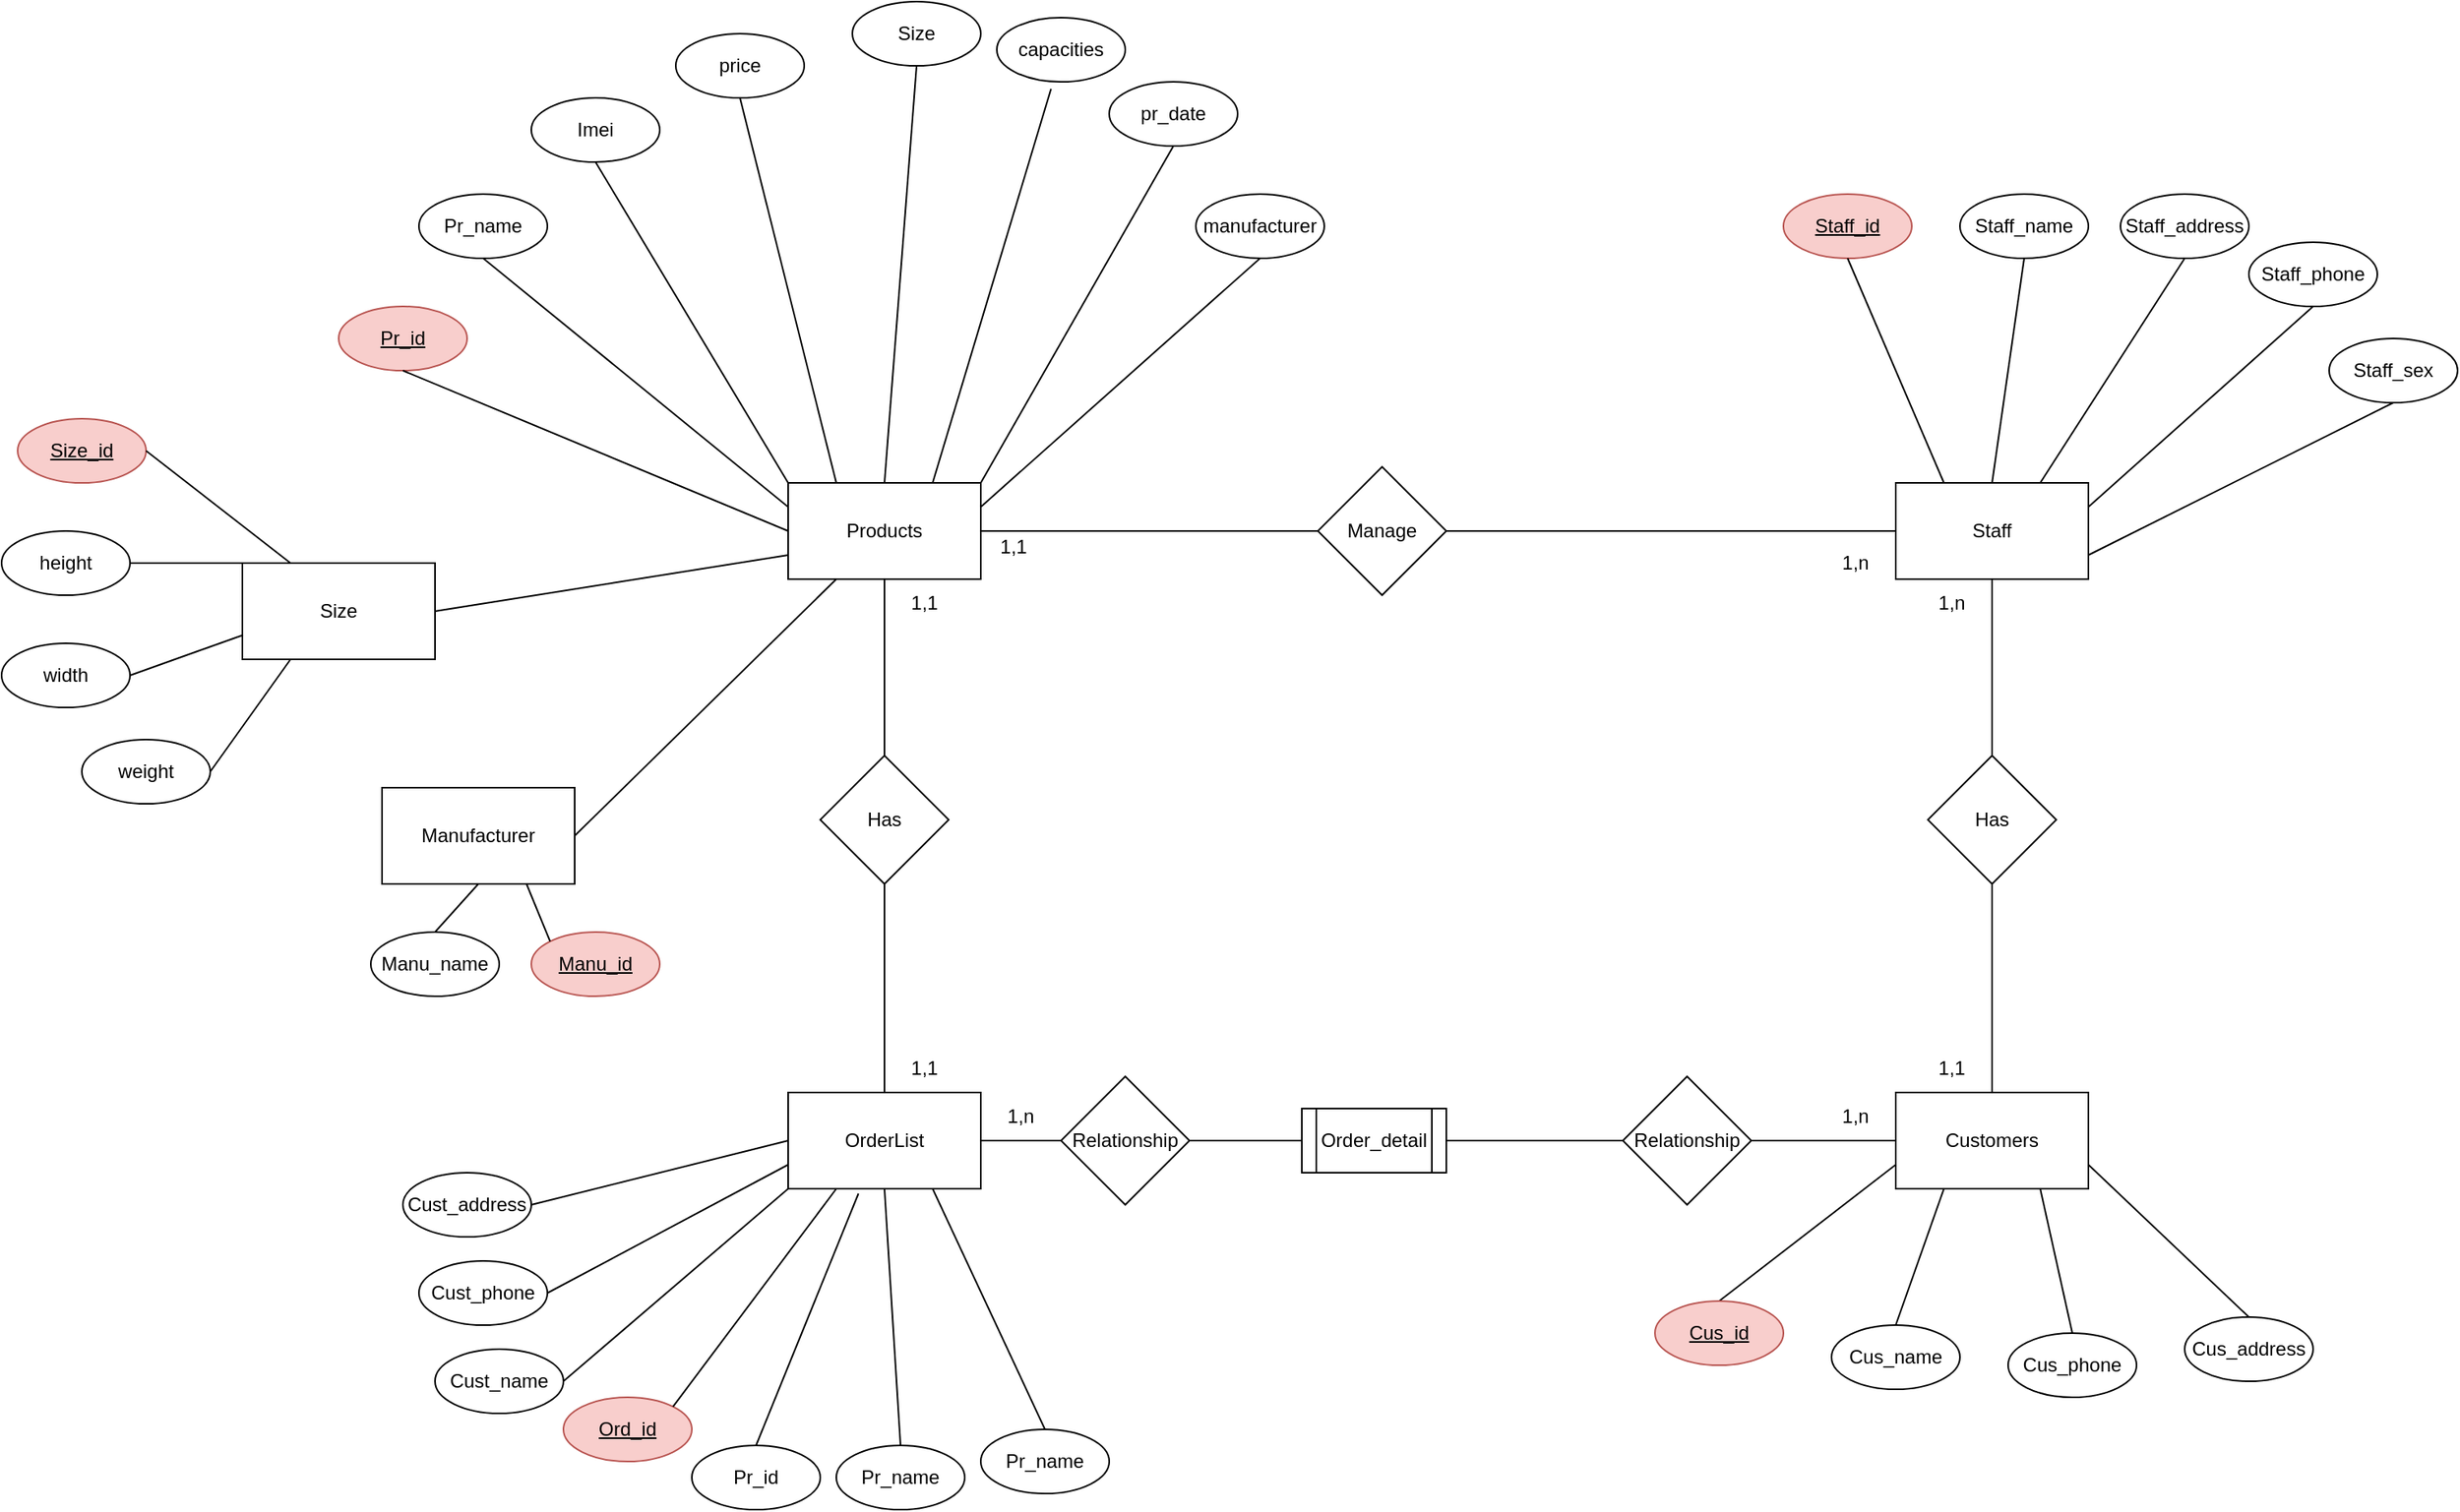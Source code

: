 <mxfile version="20.5.3" type="github">
  <diagram id="6y9qO94y8-QIFHaOcOvy" name="Trang-1">
    <mxGraphModel dx="2424" dy="1998" grid="1" gridSize="10" guides="1" tooltips="1" connect="1" arrows="1" fold="1" page="1" pageScale="1" pageWidth="827" pageHeight="1169" math="0" shadow="0">
      <root>
        <mxCell id="0" />
        <mxCell id="1" parent="0" />
        <mxCell id="CcJgX-3sCyBQk0ZpxTx1-1" value="Products" style="rounded=0;whiteSpace=wrap;html=1;" parent="1" vertex="1">
          <mxGeometry x="120" y="100" width="120" height="60" as="geometry" />
        </mxCell>
        <mxCell id="CcJgX-3sCyBQk0ZpxTx1-2" value="Staff&lt;br&gt;" style="rounded=0;whiteSpace=wrap;html=1;" parent="1" vertex="1">
          <mxGeometry x="810" y="100" width="120" height="60" as="geometry" />
        </mxCell>
        <mxCell id="CcJgX-3sCyBQk0ZpxTx1-3" value="OrderList" style="rounded=0;whiteSpace=wrap;html=1;" parent="1" vertex="1">
          <mxGeometry x="120" y="480" width="120" height="60" as="geometry" />
        </mxCell>
        <mxCell id="CcJgX-3sCyBQk0ZpxTx1-4" value="Manufacturer" style="rounded=0;whiteSpace=wrap;html=1;" parent="1" vertex="1">
          <mxGeometry x="-133" y="290" width="120" height="60" as="geometry" />
        </mxCell>
        <mxCell id="CcJgX-3sCyBQk0ZpxTx1-5" value="Customers" style="rounded=0;whiteSpace=wrap;html=1;" parent="1" vertex="1">
          <mxGeometry x="810" y="480" width="120" height="60" as="geometry" />
        </mxCell>
        <mxCell id="CcJgX-3sCyBQk0ZpxTx1-6" value="Order_detail" style="shape=process;whiteSpace=wrap;html=1;backgroundOutline=1;" parent="1" vertex="1">
          <mxGeometry x="440" y="490" width="90" height="40" as="geometry" />
        </mxCell>
        <mxCell id="ICZsSlcjVTVAM1vx2l4i-2" value="&lt;u&gt;Ord_id&lt;/u&gt;" style="ellipse;whiteSpace=wrap;html=1;fillColor=#f8cecc;strokeColor=#b85450;strokeWidth=1;" parent="1" vertex="1">
          <mxGeometry x="-20" y="670" width="80" height="40" as="geometry" />
        </mxCell>
        <mxCell id="ICZsSlcjVTVAM1vx2l4i-3" value="" style="endArrow=none;html=1;rounded=0;entryX=0.25;entryY=1;entryDx=0;entryDy=0;exitX=1;exitY=0;exitDx=0;exitDy=0;" parent="1" source="ICZsSlcjVTVAM1vx2l4i-2" target="CcJgX-3sCyBQk0ZpxTx1-3" edge="1">
          <mxGeometry width="50" height="50" relative="1" as="geometry">
            <mxPoint x="180" y="400" as="sourcePoint" />
            <mxPoint x="230" y="350" as="targetPoint" />
          </mxGeometry>
        </mxCell>
        <mxCell id="ICZsSlcjVTVAM1vx2l4i-4" value="Pr_id&lt;span style=&quot;color: rgba(0, 0, 0, 0); font-family: monospace; font-size: 0px; text-align: start;&quot;&gt;%3CmxGraphModel%3E%3Croot%3E%3CmxCell%20id%3D%220%22%2F%3E%3CmxCell%20id%3D%221%22%20parent%3D%220%22%2F%3E%3CmxCell%20id%3D%222%22%20value%3D%22Manu_id%22%20style%3D%22ellipse%3BwhiteSpace%3Dwrap%3Bhtml%3D1%3B%22%20vertex%3D%221%22%20parent%3D%221%22%3E%3CmxGeometry%20x%3D%22-230%22%20y%3D%2220%22%20width%3D%2280%22%20height%3D%2240%22%20as%3D%22geometry%22%2F%3E%3C%2FmxCell%3E%3C%2Froot%3E%3C%2FmxGraphModel%3E&lt;/span&gt;" style="ellipse;whiteSpace=wrap;html=1;" parent="1" vertex="1">
          <mxGeometry x="60" y="700" width="80" height="40" as="geometry" />
        </mxCell>
        <mxCell id="ICZsSlcjVTVAM1vx2l4i-5" value="" style="endArrow=none;html=1;rounded=0;entryX=0.365;entryY=1.05;entryDx=0;entryDy=0;exitX=0.5;exitY=0;exitDx=0;exitDy=0;entryPerimeter=0;" parent="1" source="ICZsSlcjVTVAM1vx2l4i-4" target="CcJgX-3sCyBQk0ZpxTx1-3" edge="1">
          <mxGeometry width="50" height="50" relative="1" as="geometry">
            <mxPoint x="198.284" y="415.858" as="sourcePoint" />
            <mxPoint x="260" y="360" as="targetPoint" />
          </mxGeometry>
        </mxCell>
        <mxCell id="ICZsSlcjVTVAM1vx2l4i-6" value="" style="endArrow=none;html=1;rounded=0;exitX=1;exitY=0.5;exitDx=0;exitDy=0;entryX=0;entryY=0.5;entryDx=0;entryDy=0;" parent="1" source="CcJgX-3sCyBQk0ZpxTx1-3" target="CcJgX-3sCyBQk0ZpxTx1-6" edge="1">
          <mxGeometry width="50" height="50" relative="1" as="geometry">
            <mxPoint x="280" y="490" as="sourcePoint" />
            <mxPoint x="330" y="440" as="targetPoint" />
          </mxGeometry>
        </mxCell>
        <mxCell id="ICZsSlcjVTVAM1vx2l4i-7" value="" style="endArrow=none;html=1;rounded=0;entryX=0;entryY=0.5;entryDx=0;entryDy=0;exitX=1;exitY=0.5;exitDx=0;exitDy=0;" parent="1" source="CcJgX-3sCyBQk0ZpxTx1-6" target="CcJgX-3sCyBQk0ZpxTx1-5" edge="1">
          <mxGeometry width="50" height="50" relative="1" as="geometry">
            <mxPoint x="530" y="510" as="sourcePoint" />
            <mxPoint x="450" y="520" as="targetPoint" />
          </mxGeometry>
        </mxCell>
        <mxCell id="ICZsSlcjVTVAM1vx2l4i-8" value="" style="endArrow=none;html=1;rounded=0;exitX=0.5;exitY=0;exitDx=0;exitDy=0;entryX=0.5;entryY=1;entryDx=0;entryDy=0;" parent="1" source="CcJgX-3sCyBQk0ZpxTx1-5" target="CcJgX-3sCyBQk0ZpxTx1-2" edge="1">
          <mxGeometry width="50" height="50" relative="1" as="geometry">
            <mxPoint x="850" y="440" as="sourcePoint" />
            <mxPoint x="900" y="390" as="targetPoint" />
          </mxGeometry>
        </mxCell>
        <mxCell id="ICZsSlcjVTVAM1vx2l4i-9" value="" style="endArrow=none;html=1;rounded=0;exitX=0;exitY=0.5;exitDx=0;exitDy=0;entryX=1;entryY=0.5;entryDx=0;entryDy=0;" parent="1" source="CcJgX-3sCyBQk0ZpxTx1-2" target="CcJgX-3sCyBQk0ZpxTx1-1" edge="1">
          <mxGeometry width="50" height="50" relative="1" as="geometry">
            <mxPoint x="880" y="490" as="sourcePoint" />
            <mxPoint x="880" y="170" as="targetPoint" />
          </mxGeometry>
        </mxCell>
        <mxCell id="ICZsSlcjVTVAM1vx2l4i-10" value="" style="endArrow=none;html=1;rounded=0;exitX=0.25;exitY=1;exitDx=0;exitDy=0;entryX=1;entryY=0.5;entryDx=0;entryDy=0;" parent="1" source="CcJgX-3sCyBQk0ZpxTx1-1" target="CcJgX-3sCyBQk0ZpxTx1-4" edge="1">
          <mxGeometry width="50" height="50" relative="1" as="geometry">
            <mxPoint x="890" y="500" as="sourcePoint" />
            <mxPoint x="890" y="180" as="targetPoint" />
          </mxGeometry>
        </mxCell>
        <mxCell id="ICZsSlcjVTVAM1vx2l4i-11" value="Manage" style="rhombus;whiteSpace=wrap;html=1;" parent="1" vertex="1">
          <mxGeometry x="450" y="90" width="80" height="80" as="geometry" />
        </mxCell>
        <mxCell id="ICZsSlcjVTVAM1vx2l4i-12" value="" style="endArrow=none;html=1;rounded=0;entryX=0.5;entryY=1;entryDx=0;entryDy=0;exitX=0.5;exitY=0;exitDx=0;exitDy=0;" parent="1" source="CcJgX-3sCyBQk0ZpxTx1-3" target="CcJgX-3sCyBQk0ZpxTx1-1" edge="1">
          <mxGeometry width="50" height="50" relative="1" as="geometry">
            <mxPoint x="140" y="210" as="sourcePoint" />
            <mxPoint x="190" y="160" as="targetPoint" />
          </mxGeometry>
        </mxCell>
        <mxCell id="ICZsSlcjVTVAM1vx2l4i-13" value="Has" style="rhombus;whiteSpace=wrap;html=1;" parent="1" vertex="1">
          <mxGeometry x="140" y="270" width="80" height="80" as="geometry" />
        </mxCell>
        <mxCell id="ICZsSlcjVTVAM1vx2l4i-14" value="Has" style="rhombus;whiteSpace=wrap;html=1;" parent="1" vertex="1">
          <mxGeometry x="830" y="270" width="80" height="80" as="geometry" />
        </mxCell>
        <mxCell id="ICZsSlcjVTVAM1vx2l4i-15" value="Relationship" style="rhombus;whiteSpace=wrap;html=1;" parent="1" vertex="1">
          <mxGeometry x="290" y="470" width="80" height="80" as="geometry" />
        </mxCell>
        <mxCell id="ICZsSlcjVTVAM1vx2l4i-16" value="Relationship" style="rhombus;whiteSpace=wrap;html=1;" parent="1" vertex="1">
          <mxGeometry x="640" y="470" width="80" height="80" as="geometry" />
        </mxCell>
        <mxCell id="ICZsSlcjVTVAM1vx2l4i-17" value="&lt;u&gt;Manu_id&lt;/u&gt;" style="ellipse;whiteSpace=wrap;html=1;fillColor=#f8cecc;strokeColor=#b85450;" parent="1" vertex="1">
          <mxGeometry x="-40" y="380" width="80" height="40" as="geometry" />
        </mxCell>
        <mxCell id="ICZsSlcjVTVAM1vx2l4i-18" value="Manu_name" style="ellipse;whiteSpace=wrap;html=1;" parent="1" vertex="1">
          <mxGeometry x="-140" y="380" width="80" height="40" as="geometry" />
        </mxCell>
        <mxCell id="ICZsSlcjVTVAM1vx2l4i-19" value="" style="endArrow=none;html=1;rounded=0;entryX=0.75;entryY=1;entryDx=0;entryDy=0;exitX=0;exitY=0;exitDx=0;exitDy=0;" parent="1" source="ICZsSlcjVTVAM1vx2l4i-17" target="CcJgX-3sCyBQk0ZpxTx1-4" edge="1">
          <mxGeometry width="50" height="50" relative="1" as="geometry">
            <mxPoint x="-120" y="390" as="sourcePoint" />
            <mxPoint x="-70" y="340" as="targetPoint" />
          </mxGeometry>
        </mxCell>
        <mxCell id="ICZsSlcjVTVAM1vx2l4i-20" value="" style="endArrow=none;html=1;rounded=0;entryX=0.5;entryY=1;entryDx=0;entryDy=0;exitX=0.5;exitY=0;exitDx=0;exitDy=0;" parent="1" source="ICZsSlcjVTVAM1vx2l4i-18" target="CcJgX-3sCyBQk0ZpxTx1-4" edge="1">
          <mxGeometry width="50" height="50" relative="1" as="geometry">
            <mxPoint x="-120" y="410" as="sourcePoint" />
            <mxPoint x="-70" y="360" as="targetPoint" />
          </mxGeometry>
        </mxCell>
        <mxCell id="AwnWY74mV23i34mTWbRi-2" value="Pr_name&lt;span style=&quot;color: rgba(0, 0, 0, 0); font-family: monospace; font-size: 0px; text-align: start;&quot;&gt;%3CmxGraphModel%3E%3Croot%3E%3CmxCell%20id%3D%220%22%2F%3E%3CmxCell%20id%3D%221%22%20parent%3D%220%22%2F%3E%3CmxCell%20id%3D%222%22%20value%3D%22Manu_id%22%20style%3D%22ellipse%3BwhiteSpace%3Dwrap%3Bhtml%3D1%3B%22%20vertex%3D%221%22%20parent%3D%221%22%3E%3CmxGeometry%20x%3D%22-230%22%20y%3D%2220%22%20width%3D%2280%22%20height%3D%2240%22%20as%3D%22geometry%22%2F%3E%3C%2FmxCell%3E%3C%2Froot%3E%3C%2FmxGraphModel%3E&lt;/span&gt;" style="ellipse;whiteSpace=wrap;html=1;" parent="1" vertex="1">
          <mxGeometry x="150" y="700" width="80" height="40" as="geometry" />
        </mxCell>
        <mxCell id="AwnWY74mV23i34mTWbRi-3" value="" style="endArrow=none;html=1;rounded=0;entryX=0.5;entryY=1;entryDx=0;entryDy=0;exitX=0.5;exitY=0;exitDx=0;exitDy=0;" parent="1" source="AwnWY74mV23i34mTWbRi-2" target="CcJgX-3sCyBQk0ZpxTx1-3" edge="1">
          <mxGeometry width="50" height="50" relative="1" as="geometry">
            <mxPoint x="110" y="710" as="sourcePoint" />
            <mxPoint x="173.8" y="553" as="targetPoint" />
          </mxGeometry>
        </mxCell>
        <mxCell id="AwnWY74mV23i34mTWbRi-4" value="Cust_name" style="ellipse;whiteSpace=wrap;html=1;" parent="1" vertex="1">
          <mxGeometry x="-100" y="640" width="80" height="40" as="geometry" />
        </mxCell>
        <mxCell id="AwnWY74mV23i34mTWbRi-5" value="Cust_phone" style="ellipse;whiteSpace=wrap;html=1;" parent="1" vertex="1">
          <mxGeometry x="-110" y="585" width="80" height="40" as="geometry" />
        </mxCell>
        <mxCell id="AwnWY74mV23i34mTWbRi-6" value="Cust_address" style="ellipse;whiteSpace=wrap;html=1;" parent="1" vertex="1">
          <mxGeometry x="-120" y="530" width="80" height="40" as="geometry" />
        </mxCell>
        <mxCell id="AwnWY74mV23i34mTWbRi-7" value="Pr_name&lt;span style=&quot;color: rgba(0, 0, 0, 0); font-family: monospace; font-size: 0px; text-align: start;&quot;&gt;%3CmxGraphModel%3E%3Croot%3E%3CmxCell%20id%3D%220%22%2F%3E%3CmxCell%20id%3D%221%22%20parent%3D%220%22%2F%3E%3CmxCell%20id%3D%222%22%20value%3D%22Manu_id%22%20style%3D%22ellipse%3BwhiteSpace%3Dwrap%3Bhtml%3D1%3B%22%20vertex%3D%221%22%20parent%3D%221%22%3E%3CmxGeometry%20x%3D%22-230%22%20y%3D%2220%22%20width%3D%2280%22%20height%3D%2240%22%20as%3D%22geometry%22%2F%3E%3C%2FmxCell%3E%3C%2Froot%3E%3C%2FmxGraphModel%3E&lt;/span&gt;" style="ellipse;whiteSpace=wrap;html=1;" parent="1" vertex="1">
          <mxGeometry x="240" y="690" width="80" height="40" as="geometry" />
        </mxCell>
        <mxCell id="AwnWY74mV23i34mTWbRi-8" value="" style="endArrow=none;html=1;rounded=0;entryX=0;entryY=1;entryDx=0;entryDy=0;exitX=1;exitY=0.5;exitDx=0;exitDy=0;" parent="1" source="AwnWY74mV23i34mTWbRi-4" target="CcJgX-3sCyBQk0ZpxTx1-3" edge="1">
          <mxGeometry width="50" height="50" relative="1" as="geometry">
            <mxPoint x="10" y="580" as="sourcePoint" />
            <mxPoint x="60" y="530" as="targetPoint" />
          </mxGeometry>
        </mxCell>
        <mxCell id="AwnWY74mV23i34mTWbRi-9" value="" style="endArrow=none;html=1;rounded=0;entryX=0;entryY=0.75;entryDx=0;entryDy=0;exitX=1;exitY=0.5;exitDx=0;exitDy=0;" parent="1" source="AwnWY74mV23i34mTWbRi-5" target="CcJgX-3sCyBQk0ZpxTx1-3" edge="1">
          <mxGeometry width="50" height="50" relative="1" as="geometry">
            <mxPoint x="-10" y="670" as="sourcePoint" />
            <mxPoint x="130" y="550" as="targetPoint" />
          </mxGeometry>
        </mxCell>
        <mxCell id="AwnWY74mV23i34mTWbRi-10" value="" style="endArrow=none;html=1;rounded=0;entryX=0;entryY=0.5;entryDx=0;entryDy=0;exitX=1;exitY=0.5;exitDx=0;exitDy=0;" parent="1" source="AwnWY74mV23i34mTWbRi-6" target="CcJgX-3sCyBQk0ZpxTx1-3" edge="1">
          <mxGeometry width="50" height="50" relative="1" as="geometry">
            <mxPoint y="680" as="sourcePoint" />
            <mxPoint x="140" y="560" as="targetPoint" />
          </mxGeometry>
        </mxCell>
        <mxCell id="AwnWY74mV23i34mTWbRi-11" value="" style="endArrow=none;html=1;rounded=0;entryX=0.75;entryY=1;entryDx=0;entryDy=0;exitX=0.5;exitY=0;exitDx=0;exitDy=0;" parent="1" source="AwnWY74mV23i34mTWbRi-7" target="CcJgX-3sCyBQk0ZpxTx1-3" edge="1">
          <mxGeometry width="50" height="50" relative="1" as="geometry">
            <mxPoint x="10" y="690" as="sourcePoint" />
            <mxPoint x="150" y="570" as="targetPoint" />
          </mxGeometry>
        </mxCell>
        <mxCell id="AwnWY74mV23i34mTWbRi-12" value="" style="endArrow=none;html=1;rounded=0;entryX=0;entryY=0.75;entryDx=0;entryDy=0;exitX=0.5;exitY=0;exitDx=0;exitDy=0;" parent="1" source="AwnWY74mV23i34mTWbRi-13" target="CcJgX-3sCyBQk0ZpxTx1-5" edge="1">
          <mxGeometry width="50" height="50" relative="1" as="geometry">
            <mxPoint x="770" y="640" as="sourcePoint" />
            <mxPoint x="160" y="580" as="targetPoint" />
          </mxGeometry>
        </mxCell>
        <mxCell id="AwnWY74mV23i34mTWbRi-13" value="&lt;u&gt;Cus_id&lt;/u&gt;" style="ellipse;whiteSpace=wrap;html=1;fillColor=#f8cecc;strokeColor=#b85450;" parent="1" vertex="1">
          <mxGeometry x="660" y="610" width="80" height="40" as="geometry" />
        </mxCell>
        <mxCell id="AwnWY74mV23i34mTWbRi-14" value="Cus_name" style="ellipse;whiteSpace=wrap;html=1;" parent="1" vertex="1">
          <mxGeometry x="770" y="625" width="80" height="40" as="geometry" />
        </mxCell>
        <mxCell id="AwnWY74mV23i34mTWbRi-15" value="Cus_phone" style="ellipse;whiteSpace=wrap;html=1;" parent="1" vertex="1">
          <mxGeometry x="880" y="630" width="80" height="40" as="geometry" />
        </mxCell>
        <mxCell id="AwnWY74mV23i34mTWbRi-16" value="Cus_address" style="ellipse;whiteSpace=wrap;html=1;" parent="1" vertex="1">
          <mxGeometry x="990" y="620" width="80" height="40" as="geometry" />
        </mxCell>
        <mxCell id="AwnWY74mV23i34mTWbRi-18" value="" style="endArrow=none;html=1;rounded=0;entryX=0.25;entryY=1;entryDx=0;entryDy=0;exitX=0.5;exitY=0;exitDx=0;exitDy=0;" parent="1" source="AwnWY74mV23i34mTWbRi-14" target="CcJgX-3sCyBQk0ZpxTx1-5" edge="1">
          <mxGeometry width="50" height="50" relative="1" as="geometry">
            <mxPoint x="830" y="590" as="sourcePoint" />
            <mxPoint x="880" y="540" as="targetPoint" />
          </mxGeometry>
        </mxCell>
        <mxCell id="AwnWY74mV23i34mTWbRi-19" value="" style="endArrow=none;html=1;rounded=0;entryX=0.75;entryY=1;entryDx=0;entryDy=0;exitX=0.5;exitY=0;exitDx=0;exitDy=0;" parent="1" source="AwnWY74mV23i34mTWbRi-15" target="CcJgX-3sCyBQk0ZpxTx1-5" edge="1">
          <mxGeometry width="50" height="50" relative="1" as="geometry">
            <mxPoint x="820" y="635" as="sourcePoint" />
            <mxPoint x="850" y="550" as="targetPoint" />
          </mxGeometry>
        </mxCell>
        <mxCell id="AwnWY74mV23i34mTWbRi-20" value="" style="endArrow=none;html=1;rounded=0;entryX=1;entryY=0.75;entryDx=0;entryDy=0;exitX=0.5;exitY=0;exitDx=0;exitDy=0;" parent="1" source="AwnWY74mV23i34mTWbRi-16" target="CcJgX-3sCyBQk0ZpxTx1-5" edge="1">
          <mxGeometry width="50" height="50" relative="1" as="geometry">
            <mxPoint x="830" y="645" as="sourcePoint" />
            <mxPoint x="860" y="560" as="targetPoint" />
          </mxGeometry>
        </mxCell>
        <mxCell id="AwnWY74mV23i34mTWbRi-21" value="&lt;u&gt;Staff_id&lt;/u&gt;" style="ellipse;whiteSpace=wrap;html=1;fillColor=#f8cecc;strokeColor=#b85450;" parent="1" vertex="1">
          <mxGeometry x="740" y="-80" width="80" height="40" as="geometry" />
        </mxCell>
        <mxCell id="AwnWY74mV23i34mTWbRi-22" value="Staff_name" style="ellipse;whiteSpace=wrap;html=1;" parent="1" vertex="1">
          <mxGeometry x="850" y="-80" width="80" height="40" as="geometry" />
        </mxCell>
        <mxCell id="AwnWY74mV23i34mTWbRi-23" value="Staff_address" style="ellipse;whiteSpace=wrap;html=1;" parent="1" vertex="1">
          <mxGeometry x="950" y="-80" width="80" height="40" as="geometry" />
        </mxCell>
        <mxCell id="AwnWY74mV23i34mTWbRi-24" value="Staff_phone" style="ellipse;whiteSpace=wrap;html=1;" parent="1" vertex="1">
          <mxGeometry x="1030" y="-50" width="80" height="40" as="geometry" />
        </mxCell>
        <mxCell id="AwnWY74mV23i34mTWbRi-25" value="Staff_sex" style="ellipse;whiteSpace=wrap;html=1;" parent="1" vertex="1">
          <mxGeometry x="1080" y="10" width="80" height="40" as="geometry" />
        </mxCell>
        <mxCell id="AwnWY74mV23i34mTWbRi-26" value="" style="endArrow=none;html=1;rounded=0;entryX=0.25;entryY=0;entryDx=0;entryDy=0;exitX=0.5;exitY=1;exitDx=0;exitDy=0;" parent="1" source="AwnWY74mV23i34mTWbRi-21" target="CcJgX-3sCyBQk0ZpxTx1-2" edge="1">
          <mxGeometry width="50" height="50" relative="1" as="geometry">
            <mxPoint x="1010" y="120" as="sourcePoint" />
            <mxPoint x="940" y="535" as="targetPoint" />
          </mxGeometry>
        </mxCell>
        <mxCell id="AwnWY74mV23i34mTWbRi-27" value="" style="endArrow=none;html=1;rounded=0;entryX=0.5;entryY=0;entryDx=0;entryDy=0;exitX=0.5;exitY=1;exitDx=0;exitDy=0;" parent="1" source="AwnWY74mV23i34mTWbRi-22" target="CcJgX-3sCyBQk0ZpxTx1-2" edge="1">
          <mxGeometry width="50" height="50" relative="1" as="geometry">
            <mxPoint x="790" y="-30" as="sourcePoint" />
            <mxPoint x="850" y="110" as="targetPoint" />
          </mxGeometry>
        </mxCell>
        <mxCell id="AwnWY74mV23i34mTWbRi-28" value="" style="endArrow=none;html=1;rounded=0;entryX=0.75;entryY=0;entryDx=0;entryDy=0;exitX=0.5;exitY=1;exitDx=0;exitDy=0;" parent="1" source="AwnWY74mV23i34mTWbRi-23" target="CcJgX-3sCyBQk0ZpxTx1-2" edge="1">
          <mxGeometry width="50" height="50" relative="1" as="geometry">
            <mxPoint x="900" y="-30" as="sourcePoint" />
            <mxPoint x="880" y="110" as="targetPoint" />
          </mxGeometry>
        </mxCell>
        <mxCell id="AwnWY74mV23i34mTWbRi-29" value="" style="endArrow=none;html=1;rounded=0;entryX=1;entryY=0.25;entryDx=0;entryDy=0;exitX=0.5;exitY=1;exitDx=0;exitDy=0;" parent="1" source="AwnWY74mV23i34mTWbRi-24" target="CcJgX-3sCyBQk0ZpxTx1-2" edge="1">
          <mxGeometry width="50" height="50" relative="1" as="geometry">
            <mxPoint x="1000" y="-30" as="sourcePoint" />
            <mxPoint x="910" y="110" as="targetPoint" />
          </mxGeometry>
        </mxCell>
        <mxCell id="AwnWY74mV23i34mTWbRi-30" value="" style="endArrow=none;html=1;rounded=0;entryX=1;entryY=0.75;entryDx=0;entryDy=0;exitX=0.5;exitY=1;exitDx=0;exitDy=0;" parent="1" source="AwnWY74mV23i34mTWbRi-25" target="CcJgX-3sCyBQk0ZpxTx1-2" edge="1">
          <mxGeometry width="50" height="50" relative="1" as="geometry">
            <mxPoint x="1080" as="sourcePoint" />
            <mxPoint x="940" y="125" as="targetPoint" />
          </mxGeometry>
        </mxCell>
        <mxCell id="AwnWY74mV23i34mTWbRi-31" value="Pr_name" style="ellipse;whiteSpace=wrap;html=1;" parent="1" vertex="1">
          <mxGeometry x="-110" y="-80" width="80" height="40" as="geometry" />
        </mxCell>
        <mxCell id="AwnWY74mV23i34mTWbRi-32" value="Imei" style="ellipse;whiteSpace=wrap;html=1;" parent="1" vertex="1">
          <mxGeometry x="-40" y="-140" width="80" height="40" as="geometry" />
        </mxCell>
        <mxCell id="AwnWY74mV23i34mTWbRi-33" value="price" style="ellipse;whiteSpace=wrap;html=1;" parent="1" vertex="1">
          <mxGeometry x="50" y="-180" width="80" height="40" as="geometry" />
        </mxCell>
        <mxCell id="AwnWY74mV23i34mTWbRi-35" value="&lt;u&gt;Pr_id&lt;/u&gt;" style="ellipse;whiteSpace=wrap;html=1;fillColor=#f8cecc;strokeColor=#b85450;" parent="1" vertex="1">
          <mxGeometry x="-160" y="-10" width="80" height="40" as="geometry" />
        </mxCell>
        <mxCell id="AwnWY74mV23i34mTWbRi-37" value="capacities" style="ellipse;whiteSpace=wrap;html=1;" parent="1" vertex="1">
          <mxGeometry x="250" y="-190" width="80" height="40" as="geometry" />
        </mxCell>
        <mxCell id="AwnWY74mV23i34mTWbRi-39" value="pr_date" style="ellipse;whiteSpace=wrap;html=1;" parent="1" vertex="1">
          <mxGeometry x="320" y="-150" width="80" height="40" as="geometry" />
        </mxCell>
        <mxCell id="AwnWY74mV23i34mTWbRi-40" value="manufacturer" style="ellipse;whiteSpace=wrap;html=1;" parent="1" vertex="1">
          <mxGeometry x="374" y="-80" width="80" height="40" as="geometry" />
        </mxCell>
        <mxCell id="AwnWY74mV23i34mTWbRi-41" value="" style="endArrow=none;html=1;rounded=0;exitX=0;exitY=0.5;exitDx=0;exitDy=0;entryX=0.5;entryY=1;entryDx=0;entryDy=0;" parent="1" source="CcJgX-3sCyBQk0ZpxTx1-1" target="AwnWY74mV23i34mTWbRi-35" edge="1">
          <mxGeometry width="50" height="50" relative="1" as="geometry">
            <mxPoint x="110" y="-20" as="sourcePoint" />
            <mxPoint x="160" y="-70" as="targetPoint" />
          </mxGeometry>
        </mxCell>
        <mxCell id="AwnWY74mV23i34mTWbRi-42" value="" style="endArrow=none;html=1;rounded=0;exitX=0;exitY=0.25;exitDx=0;exitDy=0;entryX=0.5;entryY=1;entryDx=0;entryDy=0;" parent="1" source="CcJgX-3sCyBQk0ZpxTx1-1" target="AwnWY74mV23i34mTWbRi-31" edge="1">
          <mxGeometry width="50" height="50" relative="1" as="geometry">
            <mxPoint x="130" y="140" as="sourcePoint" />
            <mxPoint x="-120" y="40" as="targetPoint" />
          </mxGeometry>
        </mxCell>
        <mxCell id="AwnWY74mV23i34mTWbRi-43" value="" style="endArrow=none;html=1;rounded=0;exitX=0;exitY=0;exitDx=0;exitDy=0;entryX=0.5;entryY=1;entryDx=0;entryDy=0;" parent="1" source="CcJgX-3sCyBQk0ZpxTx1-1" target="AwnWY74mV23i34mTWbRi-32" edge="1">
          <mxGeometry width="50" height="50" relative="1" as="geometry">
            <mxPoint x="130" y="140" as="sourcePoint" />
            <mxPoint x="-160" y="60" as="targetPoint" />
          </mxGeometry>
        </mxCell>
        <mxCell id="AwnWY74mV23i34mTWbRi-44" value="" style="endArrow=none;html=1;rounded=0;exitX=0.25;exitY=0;exitDx=0;exitDy=0;entryX=0.5;entryY=1;entryDx=0;entryDy=0;" parent="1" source="CcJgX-3sCyBQk0ZpxTx1-1" target="AwnWY74mV23i34mTWbRi-33" edge="1">
          <mxGeometry width="50" height="50" relative="1" as="geometry">
            <mxPoint x="130" y="110" as="sourcePoint" />
            <mxPoint x="-70" y="-100" as="targetPoint" />
          </mxGeometry>
        </mxCell>
        <mxCell id="AwnWY74mV23i34mTWbRi-48" value="" style="endArrow=none;html=1;rounded=0;exitX=0.75;exitY=0;exitDx=0;exitDy=0;entryX=0.422;entryY=1.11;entryDx=0;entryDy=0;entryPerimeter=0;" parent="1" source="CcJgX-3sCyBQk0ZpxTx1-1" target="AwnWY74mV23i34mTWbRi-37" edge="1">
          <mxGeometry width="50" height="50" relative="1" as="geometry">
            <mxPoint x="250" y="110" as="sourcePoint" />
            <mxPoint x="330" y="-170" as="targetPoint" />
          </mxGeometry>
        </mxCell>
        <mxCell id="AwnWY74mV23i34mTWbRi-49" value="" style="endArrow=none;html=1;rounded=0;exitX=1;exitY=0;exitDx=0;exitDy=0;entryX=0.5;entryY=1;entryDx=0;entryDy=0;" parent="1" source="CcJgX-3sCyBQk0ZpxTx1-1" target="AwnWY74mV23i34mTWbRi-39" edge="1">
          <mxGeometry width="50" height="50" relative="1" as="geometry">
            <mxPoint x="250" y="125" as="sourcePoint" />
            <mxPoint x="393.76" y="-105.6" as="targetPoint" />
          </mxGeometry>
        </mxCell>
        <mxCell id="AwnWY74mV23i34mTWbRi-50" value="" style="endArrow=none;html=1;rounded=0;exitX=1;exitY=0.25;exitDx=0;exitDy=0;entryX=0.5;entryY=1;entryDx=0;entryDy=0;" parent="1" source="CcJgX-3sCyBQk0ZpxTx1-1" target="AwnWY74mV23i34mTWbRi-40" edge="1">
          <mxGeometry width="50" height="50" relative="1" as="geometry">
            <mxPoint x="250" y="155" as="sourcePoint" />
            <mxPoint x="430" y="-40" as="targetPoint" />
          </mxGeometry>
        </mxCell>
        <mxCell id="AwnWY74mV23i34mTWbRi-52" value="Size" style="ellipse;whiteSpace=wrap;html=1;strokeWidth=1;" parent="1" vertex="1">
          <mxGeometry x="160" y="-200" width="80" height="40" as="geometry" />
        </mxCell>
        <mxCell id="AwnWY74mV23i34mTWbRi-53" value="" style="endArrow=none;html=1;rounded=0;entryX=0.5;entryY=1;entryDx=0;entryDy=0;exitX=0.5;exitY=0;exitDx=0;exitDy=0;" parent="1" source="CcJgX-3sCyBQk0ZpxTx1-1" target="AwnWY74mV23i34mTWbRi-52" edge="1">
          <mxGeometry width="50" height="50" relative="1" as="geometry">
            <mxPoint x="180" y="-100" as="sourcePoint" />
            <mxPoint x="230" y="-150" as="targetPoint" />
          </mxGeometry>
        </mxCell>
        <mxCell id="AwnWY74mV23i34mTWbRi-54" style="edgeStyle=orthogonalEdgeStyle;rounded=0;orthogonalLoop=1;jettySize=auto;html=1;exitX=0.5;exitY=1;exitDx=0;exitDy=0;" parent="1" source="AwnWY74mV23i34mTWbRi-35" target="AwnWY74mV23i34mTWbRi-35" edge="1">
          <mxGeometry relative="1" as="geometry" />
        </mxCell>
        <mxCell id="AwnWY74mV23i34mTWbRi-55" value="Size" style="rounded=0;whiteSpace=wrap;html=1;" parent="1" vertex="1">
          <mxGeometry x="-220" y="150" width="120" height="60" as="geometry" />
        </mxCell>
        <mxCell id="AwnWY74mV23i34mTWbRi-56" value="width" style="ellipse;whiteSpace=wrap;html=1;" parent="1" vertex="1">
          <mxGeometry x="-370" y="200" width="80" height="40" as="geometry" />
        </mxCell>
        <mxCell id="AwnWY74mV23i34mTWbRi-57" value="height" style="ellipse;whiteSpace=wrap;html=1;" parent="1" vertex="1">
          <mxGeometry x="-370" y="130" width="80" height="40" as="geometry" />
        </mxCell>
        <mxCell id="AwnWY74mV23i34mTWbRi-58" value="" style="endArrow=none;html=1;rounded=0;entryX=0;entryY=0.75;entryDx=0;entryDy=0;exitX=1;exitY=0.5;exitDx=0;exitDy=0;" parent="1" source="AwnWY74mV23i34mTWbRi-56" target="AwnWY74mV23i34mTWbRi-55" edge="1">
          <mxGeometry width="50" height="50" relative="1" as="geometry">
            <mxPoint x="-210" y="240" as="sourcePoint" />
            <mxPoint x="-160" y="190" as="targetPoint" />
          </mxGeometry>
        </mxCell>
        <mxCell id="AwnWY74mV23i34mTWbRi-59" value="" style="endArrow=none;html=1;rounded=0;entryX=0;entryY=0;entryDx=0;entryDy=0;exitX=1;exitY=0.5;exitDx=0;exitDy=0;" parent="1" source="AwnWY74mV23i34mTWbRi-57" target="AwnWY74mV23i34mTWbRi-55" edge="1">
          <mxGeometry width="50" height="50" relative="1" as="geometry">
            <mxPoint x="-210" y="260" as="sourcePoint" />
            <mxPoint x="-160" y="210" as="targetPoint" />
          </mxGeometry>
        </mxCell>
        <mxCell id="AwnWY74mV23i34mTWbRi-60" value="" style="endArrow=none;html=1;rounded=0;entryX=0;entryY=0.75;entryDx=0;entryDy=0;exitX=1;exitY=0.5;exitDx=0;exitDy=0;" parent="1" source="AwnWY74mV23i34mTWbRi-55" target="CcJgX-3sCyBQk0ZpxTx1-1" edge="1">
          <mxGeometry width="50" height="50" relative="1" as="geometry">
            <mxPoint x="50" y="190" as="sourcePoint" />
            <mxPoint x="100" y="140" as="targetPoint" />
          </mxGeometry>
        </mxCell>
        <mxCell id="AwnWY74mV23i34mTWbRi-61" value="weight" style="ellipse;whiteSpace=wrap;html=1;" parent="1" vertex="1">
          <mxGeometry x="-320" y="260" width="80" height="40" as="geometry" />
        </mxCell>
        <mxCell id="AwnWY74mV23i34mTWbRi-62" value="" style="endArrow=none;html=1;rounded=0;entryX=0.25;entryY=1;entryDx=0;entryDy=0;exitX=1;exitY=0.5;exitDx=0;exitDy=0;" parent="1" source="AwnWY74mV23i34mTWbRi-61" target="AwnWY74mV23i34mTWbRi-55" edge="1">
          <mxGeometry width="50" height="50" relative="1" as="geometry">
            <mxPoint x="-290" y="200" as="sourcePoint" />
            <mxPoint x="-210" y="205" as="targetPoint" />
          </mxGeometry>
        </mxCell>
        <mxCell id="AwnWY74mV23i34mTWbRi-64" value="&lt;u&gt;Size_id&lt;/u&gt;" style="ellipse;whiteSpace=wrap;html=1;fillColor=#f8cecc;strokeColor=#b85450;" parent="1" vertex="1">
          <mxGeometry x="-360" y="60" width="80" height="40" as="geometry" />
        </mxCell>
        <mxCell id="AwnWY74mV23i34mTWbRi-65" value="" style="endArrow=none;html=1;rounded=0;entryX=0.25;entryY=0;entryDx=0;entryDy=0;exitX=1;exitY=0.5;exitDx=0;exitDy=0;" parent="1" source="AwnWY74mV23i34mTWbRi-64" target="AwnWY74mV23i34mTWbRi-55" edge="1">
          <mxGeometry width="50" height="50" relative="1" as="geometry">
            <mxPoint x="-280" y="160" as="sourcePoint" />
            <mxPoint x="-210" y="160" as="targetPoint" />
          </mxGeometry>
        </mxCell>
        <mxCell id="UOleWT-XOHcOJG352GEX-1" value="1,n" style="text;html=1;strokeColor=none;fillColor=none;align=center;verticalAlign=middle;whiteSpace=wrap;rounded=0;" vertex="1" parent="1">
          <mxGeometry x="240" y="480" width="50" height="30" as="geometry" />
        </mxCell>
        <mxCell id="UOleWT-XOHcOJG352GEX-2" value="1,n" style="text;html=1;strokeColor=none;fillColor=none;align=center;verticalAlign=middle;whiteSpace=wrap;rounded=0;" vertex="1" parent="1">
          <mxGeometry x="760" y="480" width="50" height="30" as="geometry" />
        </mxCell>
        <mxCell id="UOleWT-XOHcOJG352GEX-4" value="1,n" style="text;html=1;strokeColor=none;fillColor=none;align=center;verticalAlign=middle;whiteSpace=wrap;rounded=0;" vertex="1" parent="1">
          <mxGeometry x="760" y="135" width="50" height="30" as="geometry" />
        </mxCell>
        <mxCell id="UOleWT-XOHcOJG352GEX-5" value="1,1" style="text;html=1;strokeColor=none;fillColor=none;align=center;verticalAlign=middle;whiteSpace=wrap;rounded=0;" vertex="1" parent="1">
          <mxGeometry x="180" y="450" width="50" height="30" as="geometry" />
        </mxCell>
        <mxCell id="UOleWT-XOHcOJG352GEX-6" value="1,1" style="text;html=1;strokeColor=none;fillColor=none;align=center;verticalAlign=middle;whiteSpace=wrap;rounded=0;" vertex="1" parent="1">
          <mxGeometry x="180" y="160" width="50" height="30" as="geometry" />
        </mxCell>
        <mxCell id="UOleWT-XOHcOJG352GEX-7" value="1,n" style="text;html=1;strokeColor=none;fillColor=none;align=center;verticalAlign=middle;whiteSpace=wrap;rounded=0;" vertex="1" parent="1">
          <mxGeometry x="820" y="160" width="50" height="30" as="geometry" />
        </mxCell>
        <mxCell id="UOleWT-XOHcOJG352GEX-8" value="1,1" style="text;html=1;strokeColor=none;fillColor=none;align=center;verticalAlign=middle;whiteSpace=wrap;rounded=0;" vertex="1" parent="1">
          <mxGeometry x="820" y="450" width="50" height="30" as="geometry" />
        </mxCell>
        <mxCell id="UOleWT-XOHcOJG352GEX-9" value="1,1" style="text;html=1;align=center;verticalAlign=middle;resizable=0;points=[];autosize=1;strokeColor=none;fillColor=none;" vertex="1" parent="1">
          <mxGeometry x="240" y="125" width="40" height="30" as="geometry" />
        </mxCell>
      </root>
    </mxGraphModel>
  </diagram>
</mxfile>
